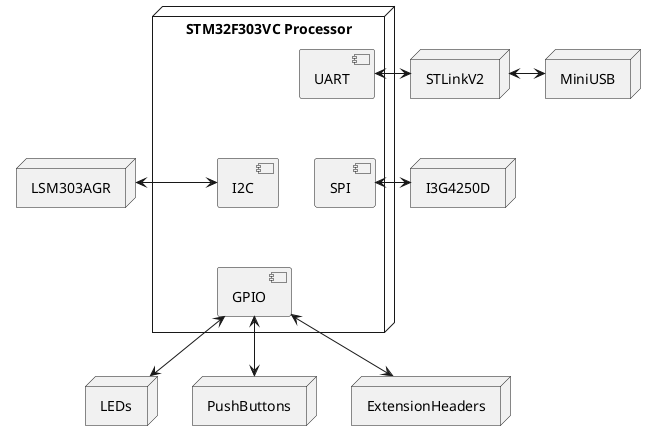 @startuml

node "STM32F303VC Processor" {
  [SPI] as spi
  [GPIO] as gpio
  [UART] as uart
  [I2C] as i2c

  uart -[hidden]-> i2c
  uart -[hidden]-> spi
  i2c -[hidden]> spi
  i2c -[hidden]-> gpio
}

node LEDs
node PushButtons
node I3G4250D as gyro
node LSM303AGR as accel
node ExtensionHeaders as headers
node STLinkV2 as stlink
node MiniUSB as usb

uart <-right-> stlink
gpio <-down-> LEDs
gpio <-down-> PushButtons
gpio <-down-> headers
spi <-right-> gyro
i2c <-left-> accel
stlink <-right-> usb


@enduml